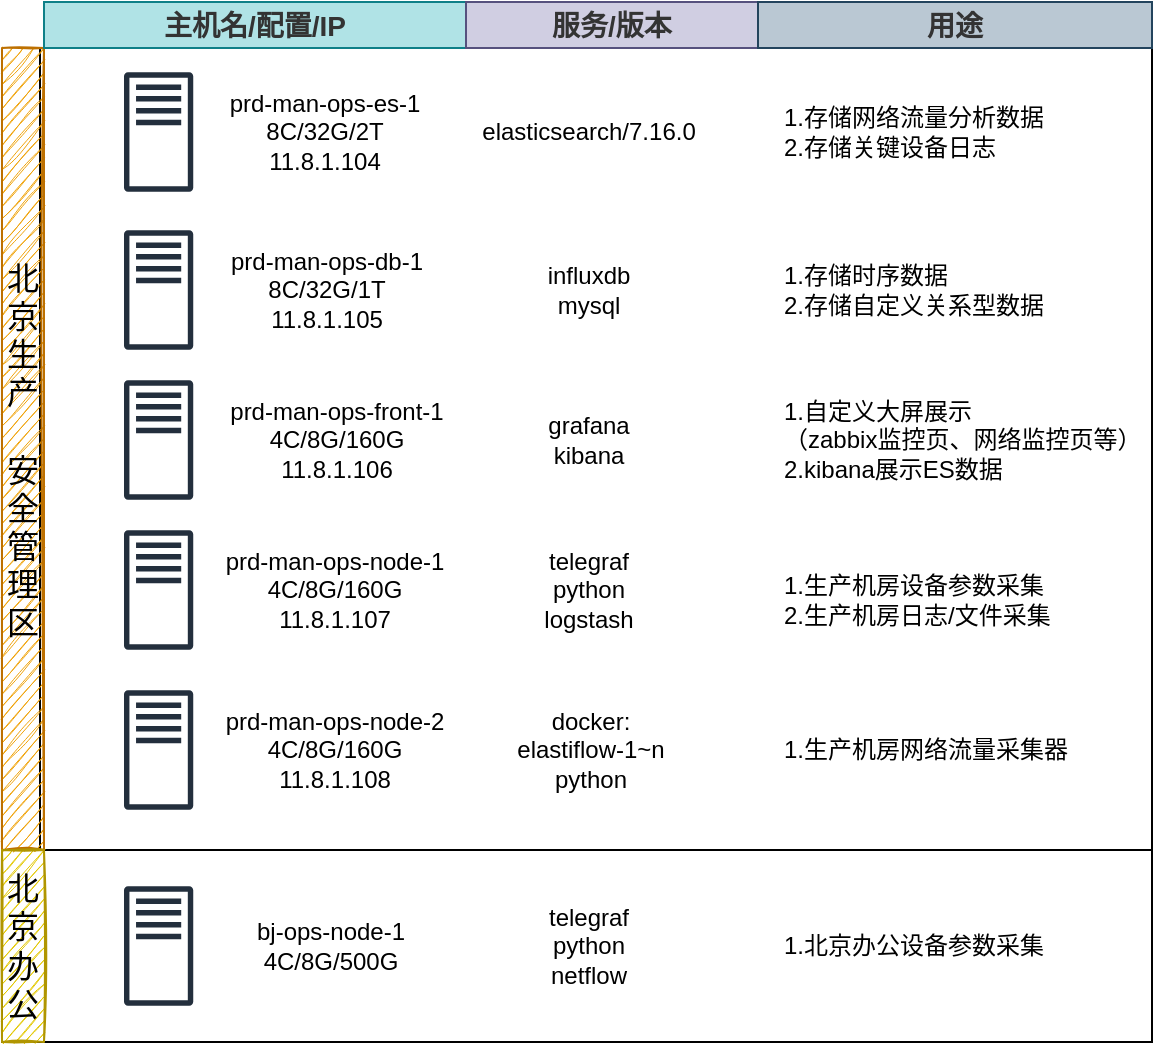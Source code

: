 <mxfile version="16.2.6" type="github">
  <diagram id="M0WVf2To3Flb4aFUHyW2" name="Page-1">
    <mxGraphModel dx="1248" dy="670" grid="0" gridSize="10" guides="1" tooltips="1" connect="1" arrows="1" fold="1" page="1" pageScale="1" pageWidth="1169" pageHeight="827" math="0" shadow="0">
      <root>
        <mxCell id="0" />
        <mxCell id="1" parent="0" />
        <mxCell id="w6TZy_TVgEyDya5JYvPt-36" value="" style="rounded=0;whiteSpace=wrap;html=1;" parent="1" vertex="1">
          <mxGeometry x="172" y="492" width="575" height="96" as="geometry" />
        </mxCell>
        <mxCell id="w6TZy_TVgEyDya5JYvPt-35" value="" style="rounded=0;whiteSpace=wrap;html=1;" parent="1" vertex="1">
          <mxGeometry x="191" y="91" width="556" height="401" as="geometry" />
        </mxCell>
        <mxCell id="w6TZy_TVgEyDya5JYvPt-2" value="" style="sketch=0;outlineConnect=0;fontColor=#232F3E;gradientColor=none;fillColor=#232F3D;strokeColor=none;dashed=0;verticalLabelPosition=bottom;verticalAlign=top;align=center;html=1;fontSize=12;fontStyle=0;aspect=fixed;pointerEvents=1;shape=mxgraph.aws4.traditional_server;shadow=0;" parent="1" vertex="1">
          <mxGeometry x="233" y="103" width="34.62" height="60" as="geometry" />
        </mxCell>
        <mxCell id="w6TZy_TVgEyDya5JYvPt-3" value="prd-man-ops-es-1&lt;br&gt;8C/32G/2T&lt;br&gt;11.8.1.104" style="text;html=1;align=center;verticalAlign=middle;resizable=0;points=[];autosize=1;strokeColor=none;fillColor=none;sketch=0;shadow=0;rotation=0;" parent="1" vertex="1">
          <mxGeometry x="280.62" y="110" width="105" height="46" as="geometry" />
        </mxCell>
        <mxCell id="w6TZy_TVgEyDya5JYvPt-4" value="prd-man-ops-db-1&lt;br&gt;8C/32G/1T&lt;br&gt;11.8.1.105" style="text;html=1;align=center;verticalAlign=middle;resizable=0;points=[];autosize=1;strokeColor=none;fillColor=none;" parent="1" vertex="1">
          <mxGeometry x="280.62" y="189" width="106" height="46" as="geometry" />
        </mxCell>
        <mxCell id="w6TZy_TVgEyDya5JYvPt-5" value="prd-man-ops-front-1&lt;br&gt;4C/8G/160G&lt;br&gt;11.8.1.106" style="text;html=1;align=center;verticalAlign=middle;resizable=0;points=[];autosize=1;strokeColor=none;fillColor=none;" parent="1" vertex="1">
          <mxGeometry x="280.62" y="264" width="116" height="46" as="geometry" />
        </mxCell>
        <mxCell id="w6TZy_TVgEyDya5JYvPt-7" value="" style="sketch=0;outlineConnect=0;fontColor=#232F3E;gradientColor=none;fillColor=#232F3D;strokeColor=none;dashed=0;verticalLabelPosition=bottom;verticalAlign=top;align=center;html=1;fontSize=12;fontStyle=0;aspect=fixed;pointerEvents=1;shape=mxgraph.aws4.traditional_server;" parent="1" vertex="1">
          <mxGeometry x="233" y="182" width="34.62" height="60" as="geometry" />
        </mxCell>
        <mxCell id="w6TZy_TVgEyDya5JYvPt-8" value="" style="sketch=0;outlineConnect=0;fontColor=#232F3E;gradientColor=none;fillColor=#232F3D;strokeColor=none;dashed=0;verticalLabelPosition=bottom;verticalAlign=top;align=center;html=1;fontSize=12;fontStyle=0;aspect=fixed;pointerEvents=1;shape=mxgraph.aws4.traditional_server;" parent="1" vertex="1">
          <mxGeometry x="233" y="257" width="34.62" height="60" as="geometry" />
        </mxCell>
        <mxCell id="w6TZy_TVgEyDya5JYvPt-9" value="" style="sketch=0;outlineConnect=0;fontColor=#232F3E;gradientColor=none;fillColor=#232F3D;strokeColor=none;dashed=0;verticalLabelPosition=bottom;verticalAlign=top;align=center;html=1;fontSize=12;fontStyle=0;aspect=fixed;pointerEvents=1;shape=mxgraph.aws4.traditional_server;" parent="1" vertex="1">
          <mxGeometry x="233" y="332" width="34.62" height="60" as="geometry" />
        </mxCell>
        <mxCell id="w6TZy_TVgEyDya5JYvPt-10" value="" style="sketch=0;outlineConnect=0;fontColor=#232F3E;gradientColor=none;fillColor=#232F3D;strokeColor=none;dashed=0;verticalLabelPosition=bottom;verticalAlign=top;align=center;html=1;fontSize=12;fontStyle=0;aspect=fixed;pointerEvents=1;shape=mxgraph.aws4.traditional_server;" parent="1" vertex="1">
          <mxGeometry x="233" y="412" width="34.62" height="60" as="geometry" />
        </mxCell>
        <mxCell id="w6TZy_TVgEyDya5JYvPt-11" value="prd-man-ops-node-1&lt;br&gt;4C/8G/160G&lt;br&gt;11.8.1.107" style="text;html=1;align=center;verticalAlign=middle;resizable=0;points=[];autosize=1;strokeColor=none;fillColor=none;" parent="1" vertex="1">
          <mxGeometry x="278.62" y="339" width="119" height="46" as="geometry" />
        </mxCell>
        <mxCell id="w6TZy_TVgEyDya5JYvPt-16" value="elasticsearch/7.16.0" style="text;html=1;align=center;verticalAlign=middle;resizable=0;points=[];autosize=1;strokeColor=none;fillColor=none;" parent="1" vertex="1">
          <mxGeometry x="406.62" y="124" width="116" height="18" as="geometry" />
        </mxCell>
        <mxCell id="w6TZy_TVgEyDya5JYvPt-17" value="influxdb&lt;br&gt;mysql" style="text;html=1;align=center;verticalAlign=middle;resizable=0;points=[];autosize=1;strokeColor=none;fillColor=none;" parent="1" vertex="1">
          <mxGeometry x="434.62" y="197" width="60" height="30" as="geometry" />
        </mxCell>
        <mxCell id="w6TZy_TVgEyDya5JYvPt-19" value="grafana&lt;br&gt;kibana" style="text;html=1;align=center;verticalAlign=middle;resizable=0;points=[];autosize=1;strokeColor=none;fillColor=none;" parent="1" vertex="1">
          <mxGeometry x="434.62" y="272" width="60" height="30" as="geometry" />
        </mxCell>
        <mxCell id="w6TZy_TVgEyDya5JYvPt-20" value="telegraf&lt;br&gt;python&lt;br&gt;logstash" style="text;html=1;align=center;verticalAlign=middle;resizable=0;points=[];autosize=1;strokeColor=none;fillColor=none;" parent="1" vertex="1">
          <mxGeometry x="434.62" y="337" width="60" height="50" as="geometry" />
        </mxCell>
        <mxCell id="w6TZy_TVgEyDya5JYvPt-21" value="docker:&lt;br&gt;elastiflow-1~n&lt;br&gt;python" style="text;html=1;align=center;verticalAlign=middle;resizable=0;points=[];autosize=1;strokeColor=none;fillColor=none;" parent="1" vertex="1">
          <mxGeometry x="423.62" y="419" width="84" height="46" as="geometry" />
        </mxCell>
        <mxCell id="w6TZy_TVgEyDya5JYvPt-22" value="prd-man-ops-node-2&lt;br&gt;4C/8G/160G&lt;br&gt;11.8.1.108" style="text;html=1;align=center;verticalAlign=middle;resizable=0;points=[];autosize=1;strokeColor=none;fillColor=none;" parent="1" vertex="1">
          <mxGeometry x="278.62" y="419" width="119" height="46" as="geometry" />
        </mxCell>
        <mxCell id="w6TZy_TVgEyDya5JYvPt-24" value="1.存储网络流量分析数据&lt;br&gt;&lt;div&gt;&lt;span&gt;2.存储关键设备日志&lt;/span&gt;&lt;/div&gt;" style="text;html=1;align=left;verticalAlign=middle;resizable=0;points=[];autosize=1;strokeColor=none;fillColor=none;rounded=0;glass=0;shadow=0;sketch=0;" parent="1" vertex="1">
          <mxGeometry x="560.62" y="117" width="140" height="32" as="geometry" />
        </mxCell>
        <mxCell id="w6TZy_TVgEyDya5JYvPt-25" value="1.存储时序数据&lt;br&gt;2.存储自定义关系型数据" style="text;html=1;align=left;verticalAlign=middle;resizable=0;points=[];autosize=1;strokeColor=none;fillColor=none;" parent="1" vertex="1">
          <mxGeometry x="560.62" y="197" width="150" height="30" as="geometry" />
        </mxCell>
        <mxCell id="w6TZy_TVgEyDya5JYvPt-26" value="1.自定义大屏展示&lt;br&gt;（zabbix监控页、网络监控页等）&lt;br&gt;2.kibana展示ES数据" style="text;html=1;align=left;verticalAlign=middle;resizable=0;points=[];autosize=1;strokeColor=none;fillColor=none;" parent="1" vertex="1">
          <mxGeometry x="560.62" y="264" width="189" height="46" as="geometry" />
        </mxCell>
        <mxCell id="w6TZy_TVgEyDya5JYvPt-27" value="1.生产机房设备参数采集&lt;br&gt;2.生产机房日志/文件采集" style="text;html=1;align=left;verticalAlign=middle;resizable=0;points=[];autosize=1;strokeColor=none;fillColor=none;" parent="1" vertex="1">
          <mxGeometry x="560.62" y="352" width="150" height="30" as="geometry" />
        </mxCell>
        <mxCell id="w6TZy_TVgEyDya5JYvPt-28" value="1.生产机房网络流量采集器" style="text;html=1;align=left;verticalAlign=middle;resizable=0;points=[];autosize=1;strokeColor=none;fillColor=none;" parent="1" vertex="1">
          <mxGeometry x="560.62" y="432" width="160" height="20" as="geometry" />
        </mxCell>
        <mxCell id="w6TZy_TVgEyDya5JYvPt-30" value="" style="sketch=0;outlineConnect=0;fontColor=#232F3E;gradientColor=none;fillColor=#232F3D;strokeColor=none;dashed=0;verticalLabelPosition=bottom;verticalAlign=top;align=center;html=1;fontSize=12;fontStyle=0;aspect=fixed;pointerEvents=1;shape=mxgraph.aws4.traditional_server;" parent="1" vertex="1">
          <mxGeometry x="233" y="510" width="34.62" height="60" as="geometry" />
        </mxCell>
        <mxCell id="w6TZy_TVgEyDya5JYvPt-31" value="bj-ops-node-1&lt;br&gt;4C/8G/500G" style="text;html=1;align=center;verticalAlign=middle;resizable=0;points=[];autosize=1;strokeColor=none;fillColor=none;" parent="1" vertex="1">
          <mxGeometry x="294" y="524" width="84" height="32" as="geometry" />
        </mxCell>
        <mxCell id="w6TZy_TVgEyDya5JYvPt-32" value="telegraf&lt;br&gt;python&lt;br&gt;netflow" style="text;html=1;align=center;verticalAlign=middle;resizable=0;points=[];autosize=1;strokeColor=none;fillColor=none;" parent="1" vertex="1">
          <mxGeometry x="439.62" y="517" width="50" height="46" as="geometry" />
        </mxCell>
        <mxCell id="w6TZy_TVgEyDya5JYvPt-33" value="1.北京办公设备参数采集" style="text;html=1;align=left;verticalAlign=middle;resizable=0;points=[];autosize=1;strokeColor=none;fillColor=none;" parent="1" vertex="1">
          <mxGeometry x="560.62" y="531" width="140" height="18" as="geometry" />
        </mxCell>
        <mxCell id="w6TZy_TVgEyDya5JYvPt-37" value="北京生产&lt;br&gt;&lt;br&gt;安全管理区" style="text;html=1;strokeColor=#BD7000;fillColor=#f0a30a;align=center;verticalAlign=middle;whiteSpace=wrap;rounded=0;horizontal=1;fontSize=16;fontColor=#000000;sketch=1;" parent="1" vertex="1">
          <mxGeometry x="172" y="91" width="21" height="401" as="geometry" />
        </mxCell>
        <mxCell id="w6TZy_TVgEyDya5JYvPt-42" value="北京办公" style="text;html=1;strokeColor=#B09500;fillColor=#e3c800;align=center;verticalAlign=middle;whiteSpace=wrap;rounded=0;horizontal=1;fontSize=16;fontColor=#000000;sketch=1;glass=0;" parent="1" vertex="1">
          <mxGeometry x="172" y="492" width="21" height="96" as="geometry" />
        </mxCell>
        <mxCell id="w6TZy_TVgEyDya5JYvPt-46" value="&lt;span style=&quot;color: rgb(51 , 51 , 51)&quot;&gt;主机名/配置/IP&lt;/span&gt;" style="rounded=0;whiteSpace=wrap;html=1;shadow=0;glass=0;labelBackgroundColor=none;labelBorderColor=none;sketch=0;fontSize=14;fillColor=#b0e3e6;strokeColor=#0e8088;fontStyle=1" parent="1" vertex="1">
          <mxGeometry x="193" y="68" width="211" height="23" as="geometry" />
        </mxCell>
        <mxCell id="w6TZy_TVgEyDya5JYvPt-47" value="&lt;span style=&quot;color: rgb(51 , 51 , 51)&quot;&gt;服务/版本&lt;/span&gt;" style="rounded=0;whiteSpace=wrap;html=1;shadow=0;glass=0;labelBackgroundColor=none;labelBorderColor=none;sketch=0;fontSize=14;fillColor=#d0cee2;strokeColor=#56517e;fontStyle=1" parent="1" vertex="1">
          <mxGeometry x="404" y="68" width="146" height="23" as="geometry" />
        </mxCell>
        <mxCell id="w6TZy_TVgEyDya5JYvPt-48" value="&lt;span style=&quot;color: rgb(51 , 51 , 51)&quot;&gt;用途&lt;/span&gt;" style="rounded=0;whiteSpace=wrap;html=1;shadow=0;glass=0;labelBackgroundColor=none;labelBorderColor=none;sketch=0;fontSize=14;fillColor=#bac8d3;strokeColor=#23445d;fontStyle=1" parent="1" vertex="1">
          <mxGeometry x="550" y="68" width="197" height="23" as="geometry" />
        </mxCell>
      </root>
    </mxGraphModel>
  </diagram>
</mxfile>
